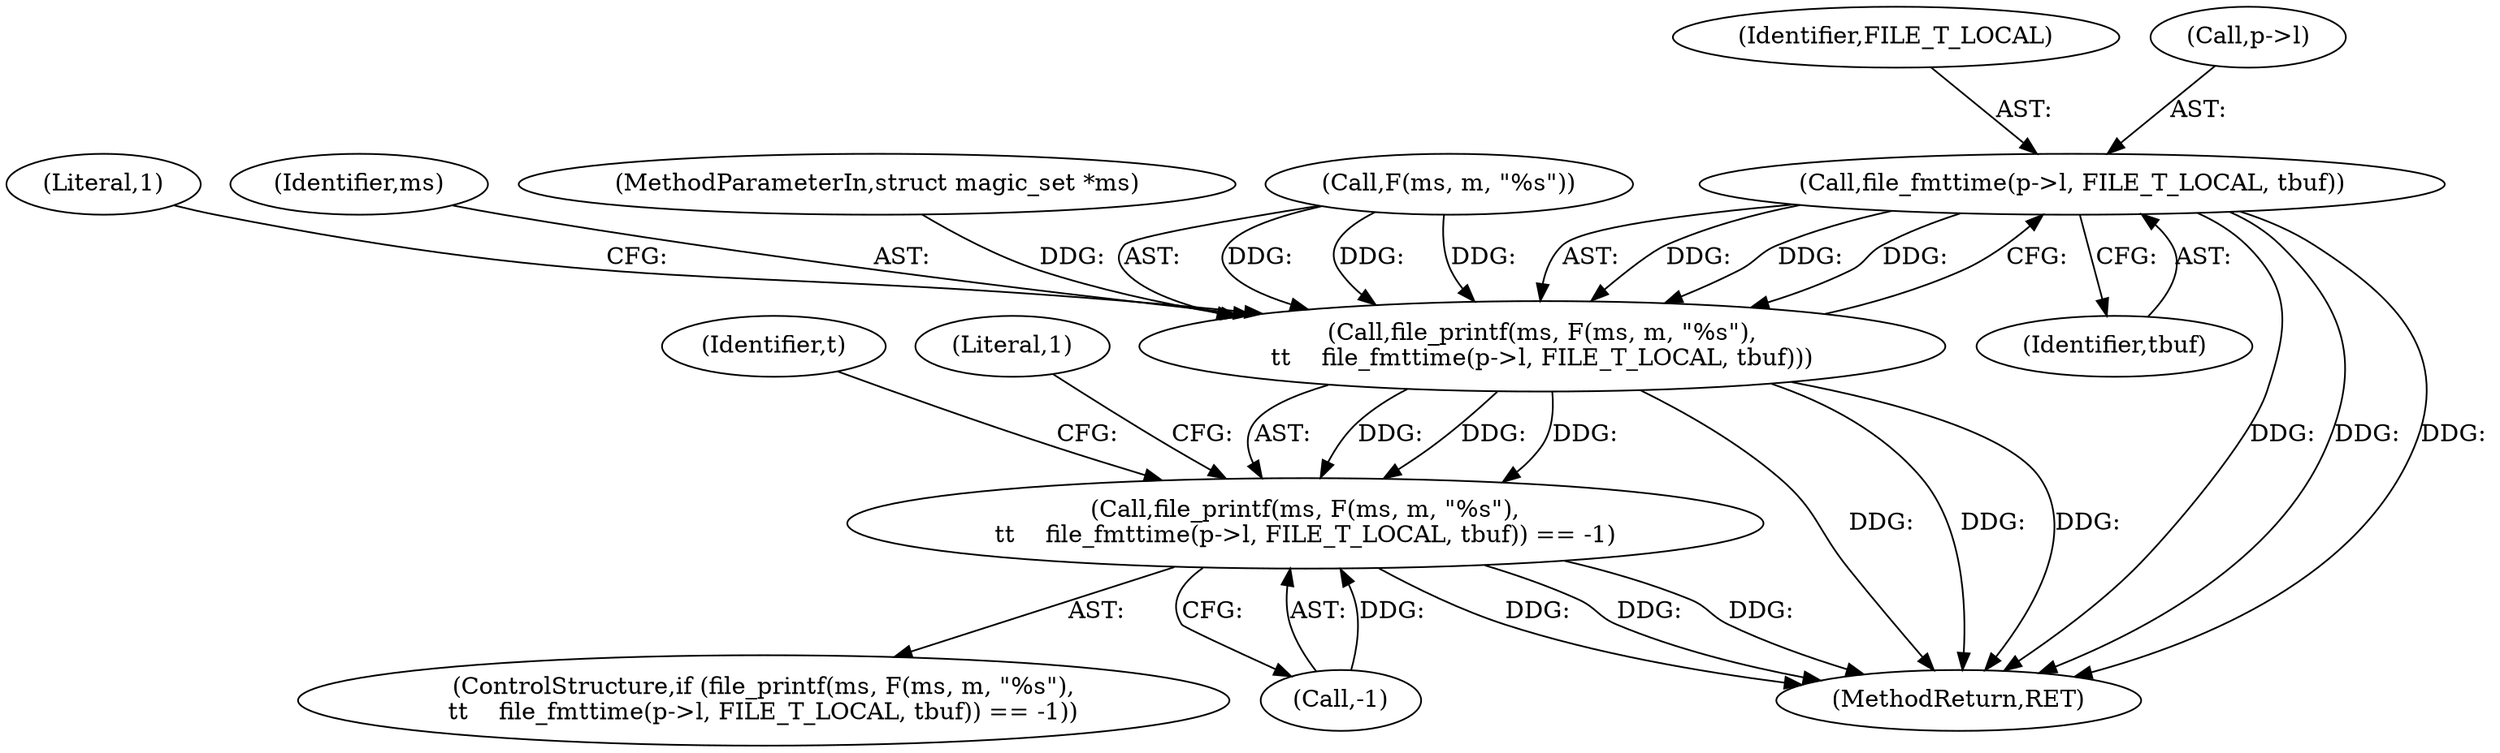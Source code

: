 digraph "0_file_4a284c89d6ef11aca34da65da7d673050a5ea320_5@pointer" {
"1000575" [label="(Call,file_fmttime(p->l, FILE_T_LOCAL, tbuf))"];
"1000569" [label="(Call,file_printf(ms, F(ms, m, \"%s\"),\n\t\t    file_fmttime(p->l, FILE_T_LOCAL, tbuf)))"];
"1000568" [label="(Call,file_printf(ms, F(ms, m, \"%s\"),\n\t\t    file_fmttime(p->l, FILE_T_LOCAL, tbuf)) == -1)"];
"1000582" [label="(Literal,1)"];
"1000570" [label="(Identifier,ms)"];
"1000567" [label="(ControlStructure,if (file_printf(ms, F(ms, m, \"%s\"),\n\t\t    file_fmttime(p->l, FILE_T_LOCAL, tbuf)) == -1))"];
"1000581" [label="(Call,-1)"];
"1000568" [label="(Call,file_printf(ms, F(ms, m, \"%s\"),\n\t\t    file_fmttime(p->l, FILE_T_LOCAL, tbuf)) == -1)"];
"1000587" [label="(Identifier,t)"];
"1000575" [label="(Call,file_fmttime(p->l, FILE_T_LOCAL, tbuf))"];
"1000580" [label="(Identifier,tbuf)"];
"1000569" [label="(Call,file_printf(ms, F(ms, m, \"%s\"),\n\t\t    file_fmttime(p->l, FILE_T_LOCAL, tbuf)))"];
"1000579" [label="(Identifier,FILE_T_LOCAL)"];
"1001022" [label="(MethodReturn,RET)"];
"1000102" [label="(MethodParameterIn,struct magic_set *ms)"];
"1000585" [label="(Literal,1)"];
"1000571" [label="(Call,F(ms, m, \"%s\"))"];
"1000576" [label="(Call,p->l)"];
"1000575" -> "1000569"  [label="AST: "];
"1000575" -> "1000580"  [label="CFG: "];
"1000576" -> "1000575"  [label="AST: "];
"1000579" -> "1000575"  [label="AST: "];
"1000580" -> "1000575"  [label="AST: "];
"1000569" -> "1000575"  [label="CFG: "];
"1000575" -> "1001022"  [label="DDG: "];
"1000575" -> "1001022"  [label="DDG: "];
"1000575" -> "1001022"  [label="DDG: "];
"1000575" -> "1000569"  [label="DDG: "];
"1000575" -> "1000569"  [label="DDG: "];
"1000575" -> "1000569"  [label="DDG: "];
"1000569" -> "1000568"  [label="AST: "];
"1000570" -> "1000569"  [label="AST: "];
"1000571" -> "1000569"  [label="AST: "];
"1000582" -> "1000569"  [label="CFG: "];
"1000569" -> "1001022"  [label="DDG: "];
"1000569" -> "1001022"  [label="DDG: "];
"1000569" -> "1001022"  [label="DDG: "];
"1000569" -> "1000568"  [label="DDG: "];
"1000569" -> "1000568"  [label="DDG: "];
"1000569" -> "1000568"  [label="DDG: "];
"1000571" -> "1000569"  [label="DDG: "];
"1000571" -> "1000569"  [label="DDG: "];
"1000571" -> "1000569"  [label="DDG: "];
"1000102" -> "1000569"  [label="DDG: "];
"1000568" -> "1000567"  [label="AST: "];
"1000568" -> "1000581"  [label="CFG: "];
"1000581" -> "1000568"  [label="AST: "];
"1000585" -> "1000568"  [label="CFG: "];
"1000587" -> "1000568"  [label="CFG: "];
"1000568" -> "1001022"  [label="DDG: "];
"1000568" -> "1001022"  [label="DDG: "];
"1000568" -> "1001022"  [label="DDG: "];
"1000581" -> "1000568"  [label="DDG: "];
}
